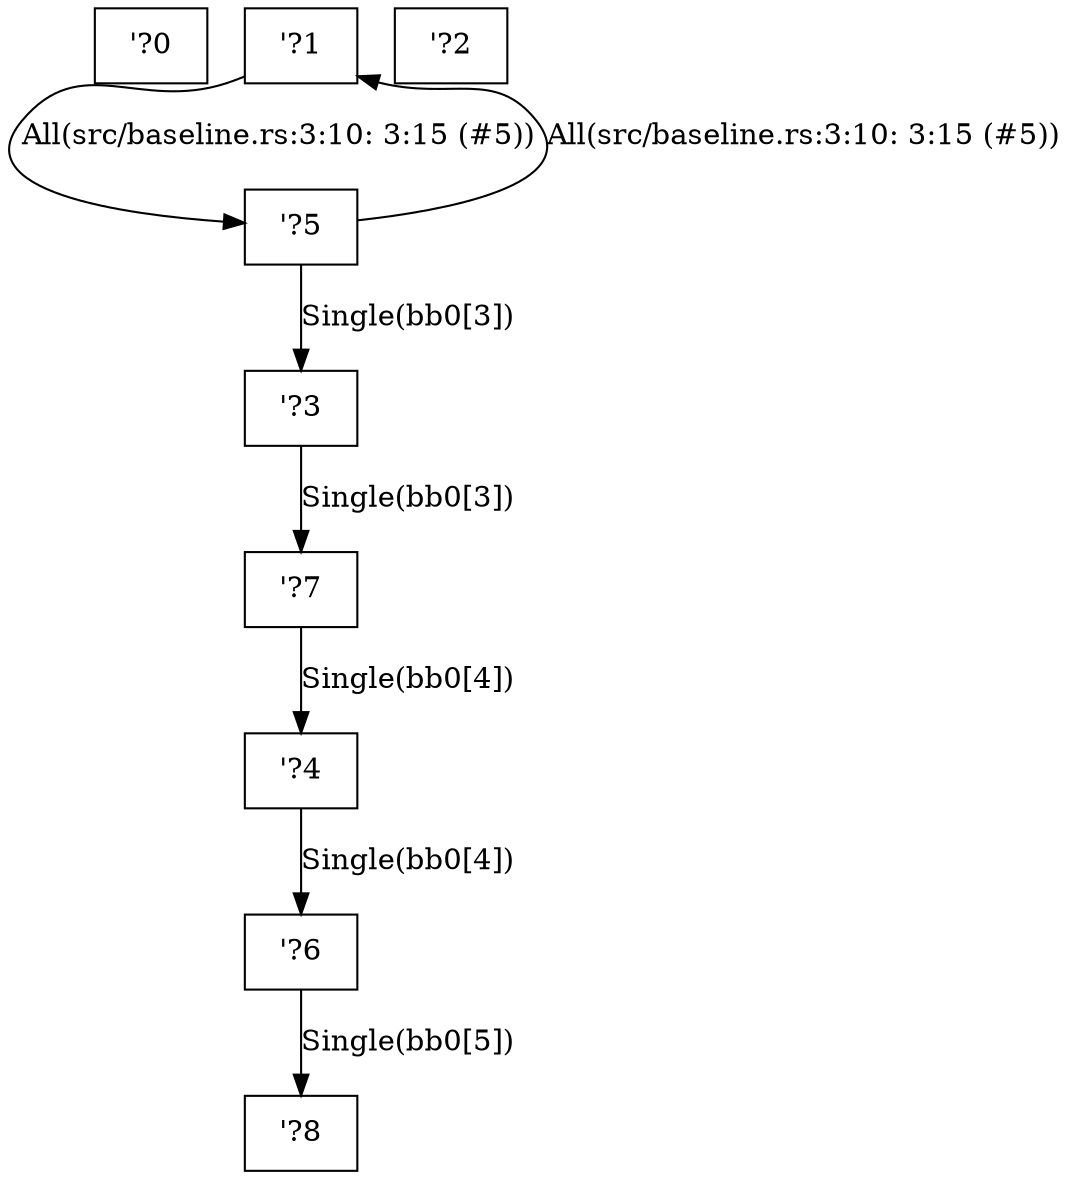 digraph RegionInferenceContext {
    r0[label="\'?0"][shape="box"];
    r1[label="\'?1"][shape="box"];
    r2[label="\'?2"][shape="box"];
    r3[label="\'?3"][shape="box"];
    r4[label="\'?4"][shape="box"];
    r5[label="\'?5"][shape="box"];
    r6[label="\'?6"][shape="box"];
    r7[label="\'?7"][shape="box"];
    r8[label="\'?8"][shape="box"];
    r3 -> r7[label="Single(bb0[3])"];
    r5 -> r3[label="Single(bb0[3])"];
    r4 -> r6[label="Single(bb0[4])"];
    r7 -> r4[label="Single(bb0[4])"];
    r6 -> r8[label="Single(bb0[5])"];
    r1 -> r5[label="All(src/baseline.rs:3:10: 3:15 (#5))"];
    r5 -> r1[label="All(src/baseline.rs:3:10: 3:15 (#5))"];
}
